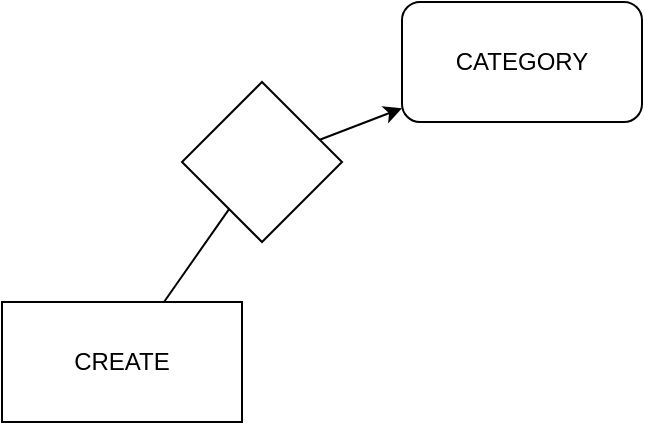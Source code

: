 <mxfile>
    <diagram id="gfNSZBhSI94vX0FOuedH" name="Page-1">
        <mxGraphModel dx="883" dy="609" grid="1" gridSize="10" guides="1" tooltips="1" connect="1" arrows="1" fold="1" page="1" pageScale="1" pageWidth="827" pageHeight="1169" math="0" shadow="0">
            <root>
                <mxCell id="0"/>
                <mxCell id="1" parent="0"/>
                <mxCell id="2" value="CATEGORY" style="rounded=1;whiteSpace=wrap;html=1;" vertex="1" parent="1">
                    <mxGeometry x="350" y="70" width="120" height="60" as="geometry"/>
                </mxCell>
                <mxCell id="4" value="" style="edgeStyle=none;html=1;startArrow=none;" edge="1" parent="1" source="5" target="2">
                    <mxGeometry relative="1" as="geometry"/>
                </mxCell>
                <mxCell id="3" value="CREATE" style="rounded=0;whiteSpace=wrap;html=1;" vertex="1" parent="1">
                    <mxGeometry x="150" y="220" width="120" height="60" as="geometry"/>
                </mxCell>
                <mxCell id="5" value="" style="rhombus;whiteSpace=wrap;html=1;" vertex="1" parent="1">
                    <mxGeometry x="240" y="110" width="80" height="80" as="geometry"/>
                </mxCell>
                <mxCell id="6" value="" style="edgeStyle=none;html=1;endArrow=none;" edge="1" parent="1" source="3" target="5">
                    <mxGeometry relative="1" as="geometry">
                        <mxPoint x="250" y="220" as="sourcePoint"/>
                        <mxPoint x="370" y="130" as="targetPoint"/>
                    </mxGeometry>
                </mxCell>
            </root>
        </mxGraphModel>
    </diagram>
</mxfile>